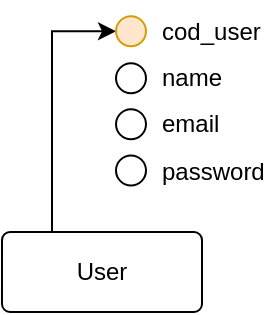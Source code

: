 <mxfile version="24.8.6">
  <diagram name="Página-1" id="UVcm0t5q0zawl1Y_lu1G">
    <mxGraphModel dx="810" dy="277" grid="0" gridSize="10" guides="1" tooltips="1" connect="1" arrows="1" fold="1" page="0" pageScale="1" pageWidth="827" pageHeight="1169" math="0" shadow="0">
      <root>
        <mxCell id="0" />
        <mxCell id="1" parent="0" />
        <mxCell id="5_HxMbFPaWOKjtBeGpZW-6" style="edgeStyle=orthogonalEdgeStyle;rounded=0;orthogonalLoop=1;jettySize=auto;html=1;exitX=0.25;exitY=0;exitDx=0;exitDy=0;entryX=0;entryY=0.5;entryDx=0;entryDy=0;" edge="1" parent="1" source="JM5vTSX4oToS7vd7pS_0-1" target="5_HxMbFPaWOKjtBeGpZW-4">
          <mxGeometry relative="1" as="geometry" />
        </mxCell>
        <mxCell id="JM5vTSX4oToS7vd7pS_0-1" value="User" style="rounded=1;arcSize=10;whiteSpace=wrap;html=1;align=center;" parent="1" vertex="1">
          <mxGeometry x="-51" y="115" width="100" height="40" as="geometry" />
        </mxCell>
        <mxCell id="5_HxMbFPaWOKjtBeGpZW-8" value="" style="group" vertex="1" connectable="0" parent="1">
          <mxGeometry x="6" y="-0.5" width="81" height="30.5" as="geometry" />
        </mxCell>
        <mxCell id="5_HxMbFPaWOKjtBeGpZW-4" value="" style="ellipse;whiteSpace=wrap;html=1;aspect=fixed;fillColor=#ffe6cc;strokeColor=#d79b00;" vertex="1" parent="5_HxMbFPaWOKjtBeGpZW-8">
          <mxGeometry y="7.625" width="15" height="15" as="geometry" />
        </mxCell>
        <mxCell id="5_HxMbFPaWOKjtBeGpZW-7" value="cod_user" style="text;html=1;align=left;verticalAlign=middle;whiteSpace=wrap;rounded=0;" vertex="1" parent="5_HxMbFPaWOKjtBeGpZW-8">
          <mxGeometry x="21" width="60" height="30.5" as="geometry" />
        </mxCell>
        <mxCell id="5_HxMbFPaWOKjtBeGpZW-9" value="" style="group" vertex="1" connectable="0" parent="1">
          <mxGeometry x="6" y="23" width="81" height="30.5" as="geometry" />
        </mxCell>
        <mxCell id="5_HxMbFPaWOKjtBeGpZW-10" value="" style="ellipse;whiteSpace=wrap;html=1;aspect=fixed;" vertex="1" parent="5_HxMbFPaWOKjtBeGpZW-9">
          <mxGeometry y="7.625" width="15" height="15" as="geometry" />
        </mxCell>
        <mxCell id="5_HxMbFPaWOKjtBeGpZW-11" value="name" style="text;html=1;align=left;verticalAlign=middle;whiteSpace=wrap;rounded=0;" vertex="1" parent="5_HxMbFPaWOKjtBeGpZW-9">
          <mxGeometry x="21" width="60" height="30.5" as="geometry" />
        </mxCell>
        <mxCell id="5_HxMbFPaWOKjtBeGpZW-12" value="" style="group" vertex="1" connectable="0" parent="1">
          <mxGeometry x="6" y="46" width="81" height="30.5" as="geometry" />
        </mxCell>
        <mxCell id="5_HxMbFPaWOKjtBeGpZW-13" value="" style="ellipse;whiteSpace=wrap;html=1;aspect=fixed;" vertex="1" parent="5_HxMbFPaWOKjtBeGpZW-12">
          <mxGeometry y="7.625" width="15" height="15" as="geometry" />
        </mxCell>
        <mxCell id="5_HxMbFPaWOKjtBeGpZW-14" value="email" style="text;html=1;align=left;verticalAlign=middle;whiteSpace=wrap;rounded=0;" vertex="1" parent="5_HxMbFPaWOKjtBeGpZW-12">
          <mxGeometry x="21" width="60" height="30.5" as="geometry" />
        </mxCell>
        <mxCell id="5_HxMbFPaWOKjtBeGpZW-15" value="" style="group" vertex="1" connectable="0" parent="1">
          <mxGeometry x="6" y="69" width="81" height="31" as="geometry" />
        </mxCell>
        <mxCell id="5_HxMbFPaWOKjtBeGpZW-16" value="" style="ellipse;whiteSpace=wrap;html=1;aspect=fixed;" vertex="1" parent="5_HxMbFPaWOKjtBeGpZW-15">
          <mxGeometry y="7.75" width="15" height="15" as="geometry" />
        </mxCell>
        <mxCell id="5_HxMbFPaWOKjtBeGpZW-17" value="password" style="text;html=1;align=left;verticalAlign=middle;whiteSpace=wrap;rounded=0;" vertex="1" parent="5_HxMbFPaWOKjtBeGpZW-15">
          <mxGeometry x="21" width="60" height="31" as="geometry" />
        </mxCell>
      </root>
    </mxGraphModel>
  </diagram>
</mxfile>

